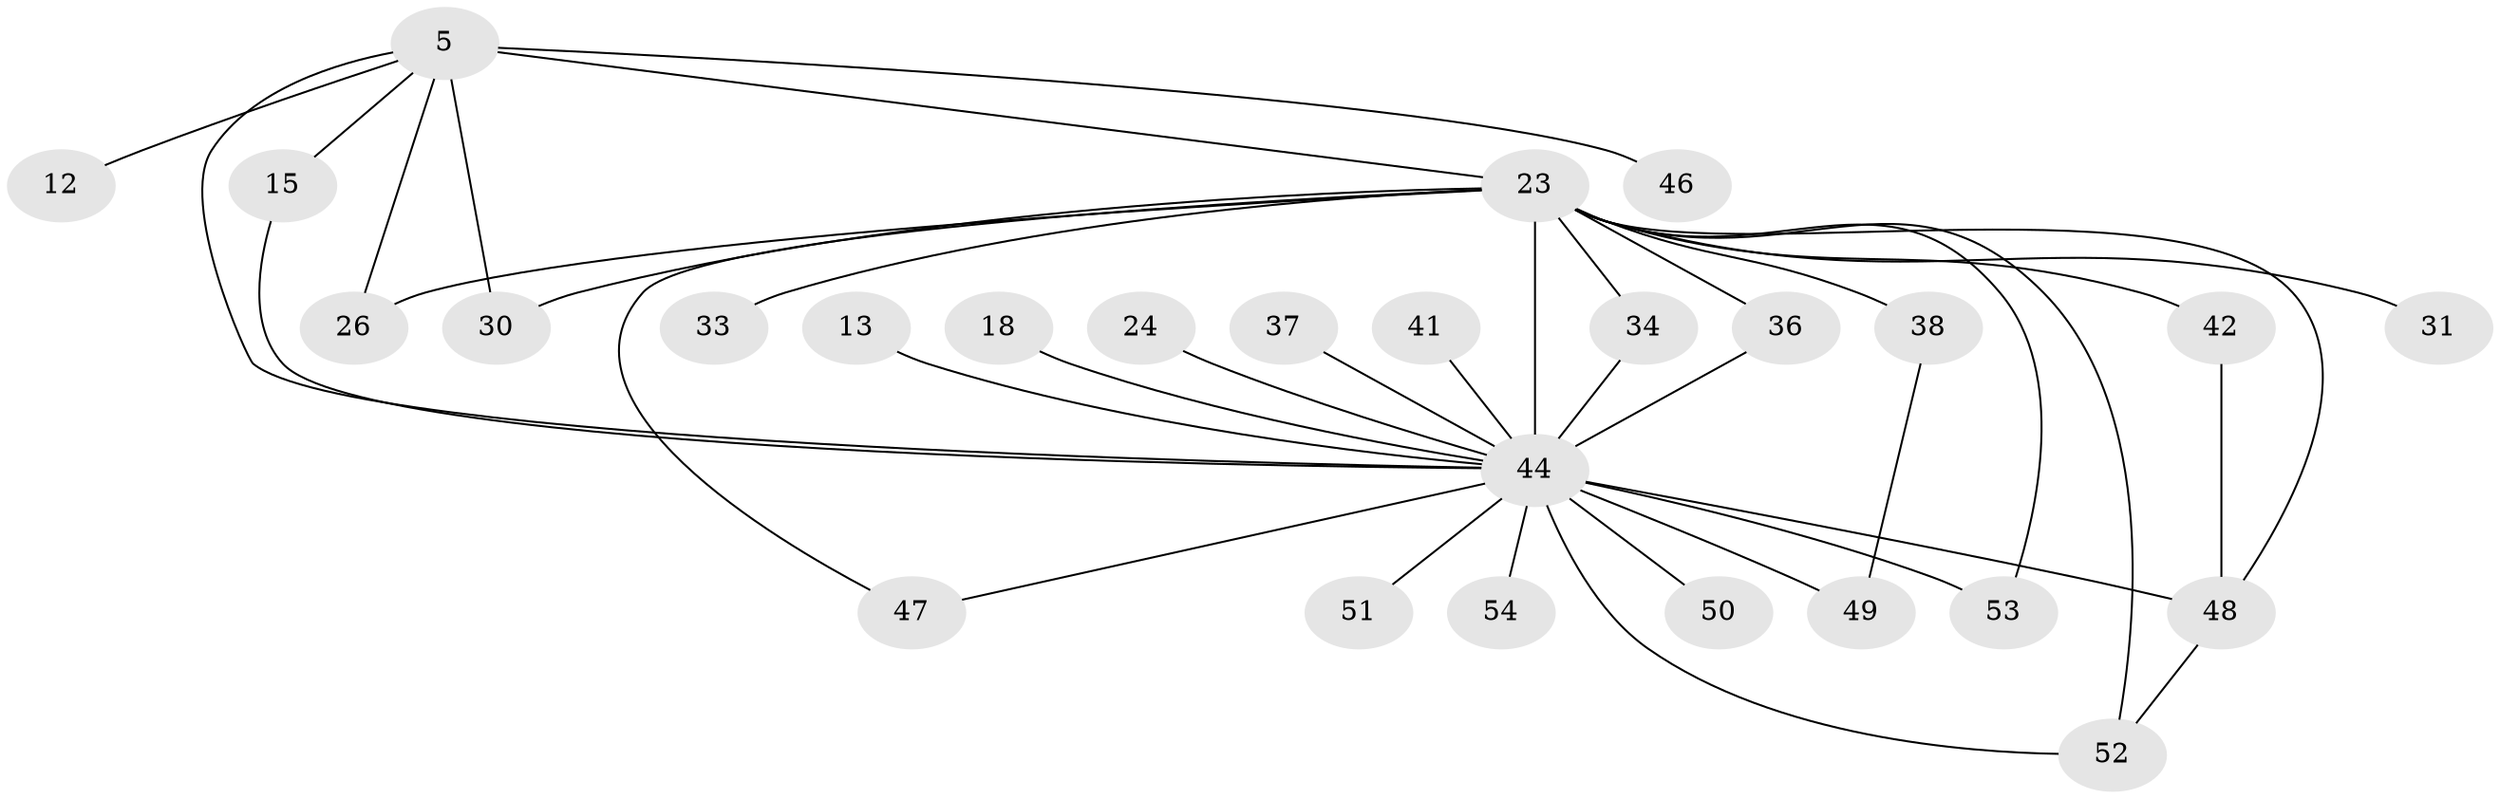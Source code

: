 // original degree distribution, {14: 0.05555555555555555, 12: 0.018518518518518517, 15: 0.037037037037037035, 13: 0.018518518518518517, 19: 0.037037037037037035, 21: 0.018518518518518517, 3: 0.14814814814814814, 2: 0.5740740740740741, 6: 0.018518518518518517, 5: 0.037037037037037035, 4: 0.037037037037037035}
// Generated by graph-tools (version 1.1) at 2025/45/03/09/25 04:45:02]
// undirected, 27 vertices, 39 edges
graph export_dot {
graph [start="1"]
  node [color=gray90,style=filled];
  5 [super="+2"];
  12;
  13;
  15;
  18;
  23 [super="+22+9+10"];
  24;
  26;
  30;
  31;
  33;
  34 [super="+16+20+21+14"];
  36;
  37;
  38;
  41 [super="+11+25"];
  42 [super="+32"];
  44 [super="+40+6"];
  46;
  47;
  48 [super="+45"];
  49;
  50;
  51;
  52 [super="+27+35+39"];
  53;
  54;
  5 -- 12 [weight=2];
  5 -- 15;
  5 -- 26;
  5 -- 46 [weight=2];
  5 -- 30;
  5 -- 23 [weight=9];
  5 -- 44 [weight=8];
  13 -- 44 [weight=2];
  15 -- 44;
  18 -- 44 [weight=2];
  23 -- 31 [weight=2];
  23 -- 30;
  23 -- 33;
  23 -- 36;
  23 -- 38 [weight=2];
  23 -- 42 [weight=3];
  23 -- 44 [weight=20];
  23 -- 47;
  23 -- 53;
  23 -- 26;
  23 -- 52 [weight=5];
  23 -- 34 [weight=3];
  23 -- 48;
  24 -- 44 [weight=2];
  34 -- 44;
  36 -- 44;
  37 -- 44 [weight=2];
  38 -- 49;
  41 -- 44 [weight=3];
  42 -- 48;
  44 -- 47;
  44 -- 49;
  44 -- 50;
  44 -- 53;
  44 -- 54 [weight=2];
  44 -- 52 [weight=3];
  44 -- 48;
  44 -- 51 [weight=2];
  48 -- 52;
}
